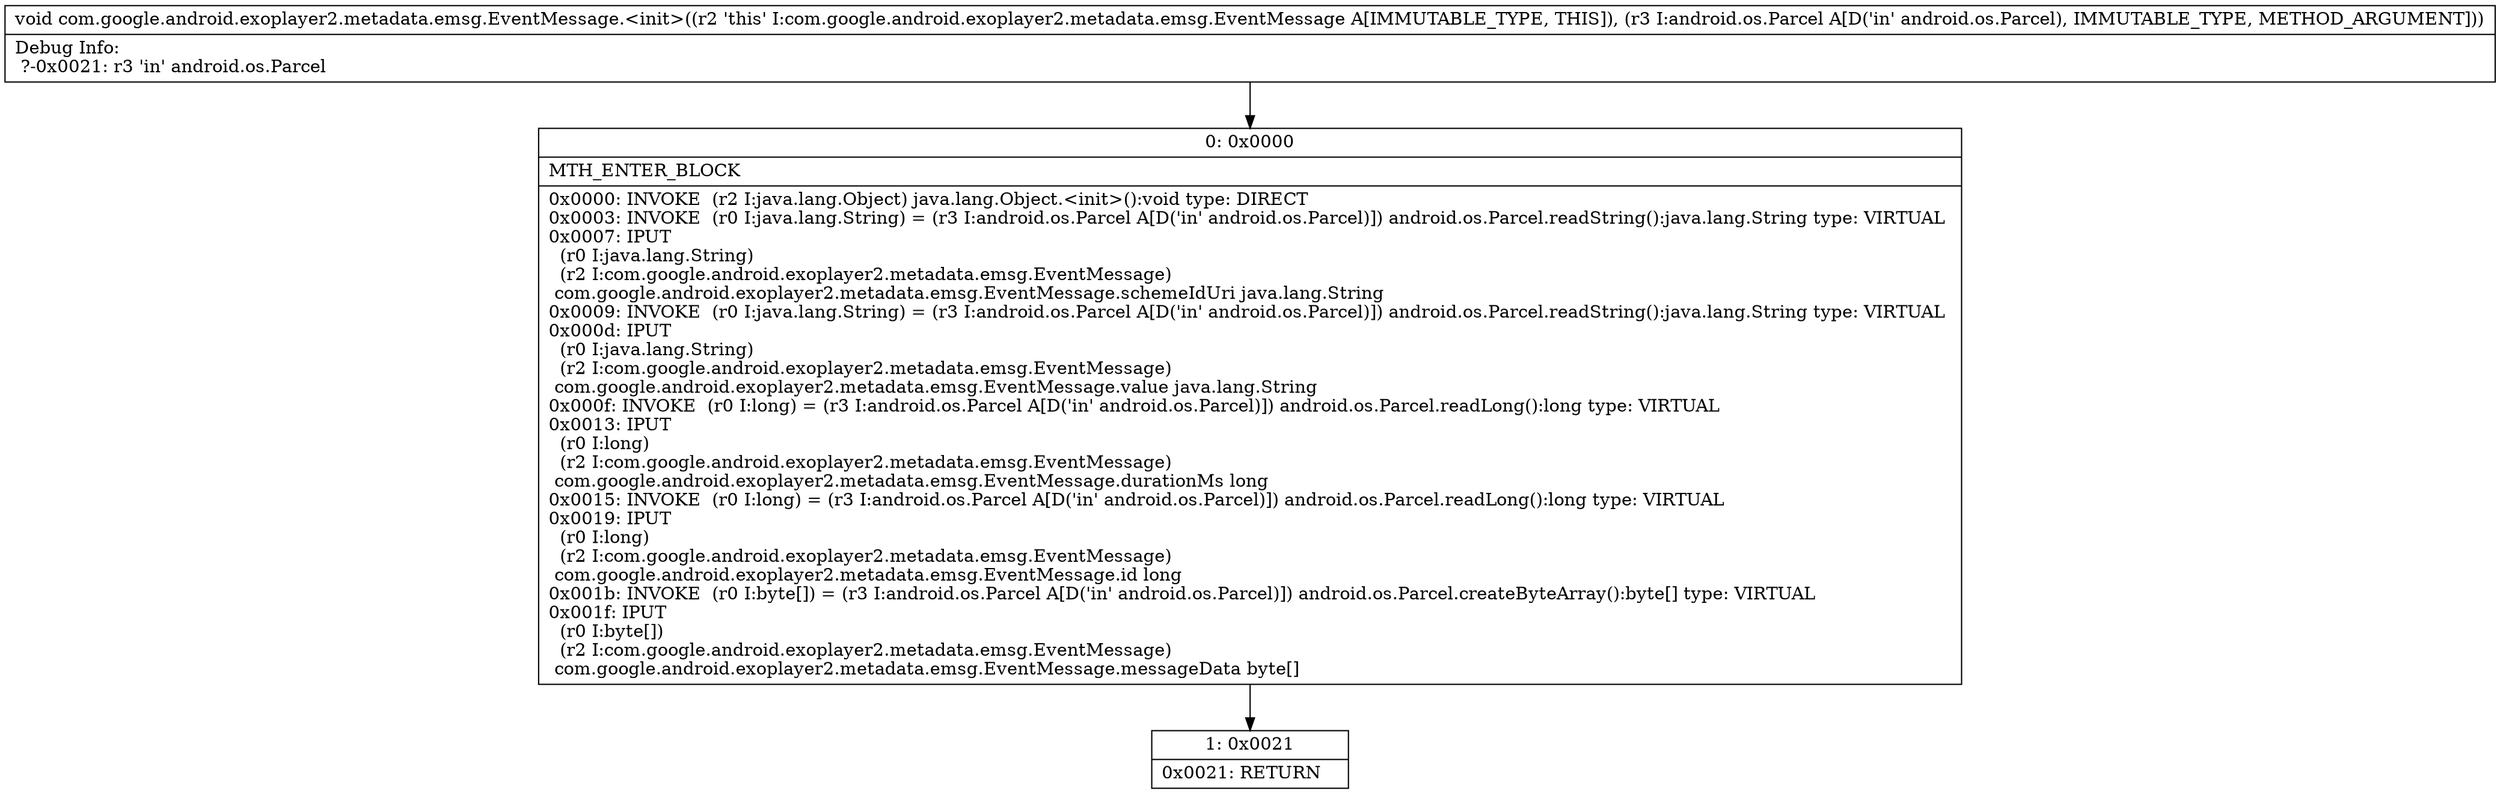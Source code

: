 digraph "CFG forcom.google.android.exoplayer2.metadata.emsg.EventMessage.\<init\>(Landroid\/os\/Parcel;)V" {
Node_0 [shape=record,label="{0\:\ 0x0000|MTH_ENTER_BLOCK\l|0x0000: INVOKE  (r2 I:java.lang.Object) java.lang.Object.\<init\>():void type: DIRECT \l0x0003: INVOKE  (r0 I:java.lang.String) = (r3 I:android.os.Parcel A[D('in' android.os.Parcel)]) android.os.Parcel.readString():java.lang.String type: VIRTUAL \l0x0007: IPUT  \l  (r0 I:java.lang.String)\l  (r2 I:com.google.android.exoplayer2.metadata.emsg.EventMessage)\l com.google.android.exoplayer2.metadata.emsg.EventMessage.schemeIdUri java.lang.String \l0x0009: INVOKE  (r0 I:java.lang.String) = (r3 I:android.os.Parcel A[D('in' android.os.Parcel)]) android.os.Parcel.readString():java.lang.String type: VIRTUAL \l0x000d: IPUT  \l  (r0 I:java.lang.String)\l  (r2 I:com.google.android.exoplayer2.metadata.emsg.EventMessage)\l com.google.android.exoplayer2.metadata.emsg.EventMessage.value java.lang.String \l0x000f: INVOKE  (r0 I:long) = (r3 I:android.os.Parcel A[D('in' android.os.Parcel)]) android.os.Parcel.readLong():long type: VIRTUAL \l0x0013: IPUT  \l  (r0 I:long)\l  (r2 I:com.google.android.exoplayer2.metadata.emsg.EventMessage)\l com.google.android.exoplayer2.metadata.emsg.EventMessage.durationMs long \l0x0015: INVOKE  (r0 I:long) = (r3 I:android.os.Parcel A[D('in' android.os.Parcel)]) android.os.Parcel.readLong():long type: VIRTUAL \l0x0019: IPUT  \l  (r0 I:long)\l  (r2 I:com.google.android.exoplayer2.metadata.emsg.EventMessage)\l com.google.android.exoplayer2.metadata.emsg.EventMessage.id long \l0x001b: INVOKE  (r0 I:byte[]) = (r3 I:android.os.Parcel A[D('in' android.os.Parcel)]) android.os.Parcel.createByteArray():byte[] type: VIRTUAL \l0x001f: IPUT  \l  (r0 I:byte[])\l  (r2 I:com.google.android.exoplayer2.metadata.emsg.EventMessage)\l com.google.android.exoplayer2.metadata.emsg.EventMessage.messageData byte[] \l}"];
Node_1 [shape=record,label="{1\:\ 0x0021|0x0021: RETURN   \l}"];
MethodNode[shape=record,label="{void com.google.android.exoplayer2.metadata.emsg.EventMessage.\<init\>((r2 'this' I:com.google.android.exoplayer2.metadata.emsg.EventMessage A[IMMUTABLE_TYPE, THIS]), (r3 I:android.os.Parcel A[D('in' android.os.Parcel), IMMUTABLE_TYPE, METHOD_ARGUMENT]))  | Debug Info:\l  ?\-0x0021: r3 'in' android.os.Parcel\l}"];
MethodNode -> Node_0;
Node_0 -> Node_1;
}

